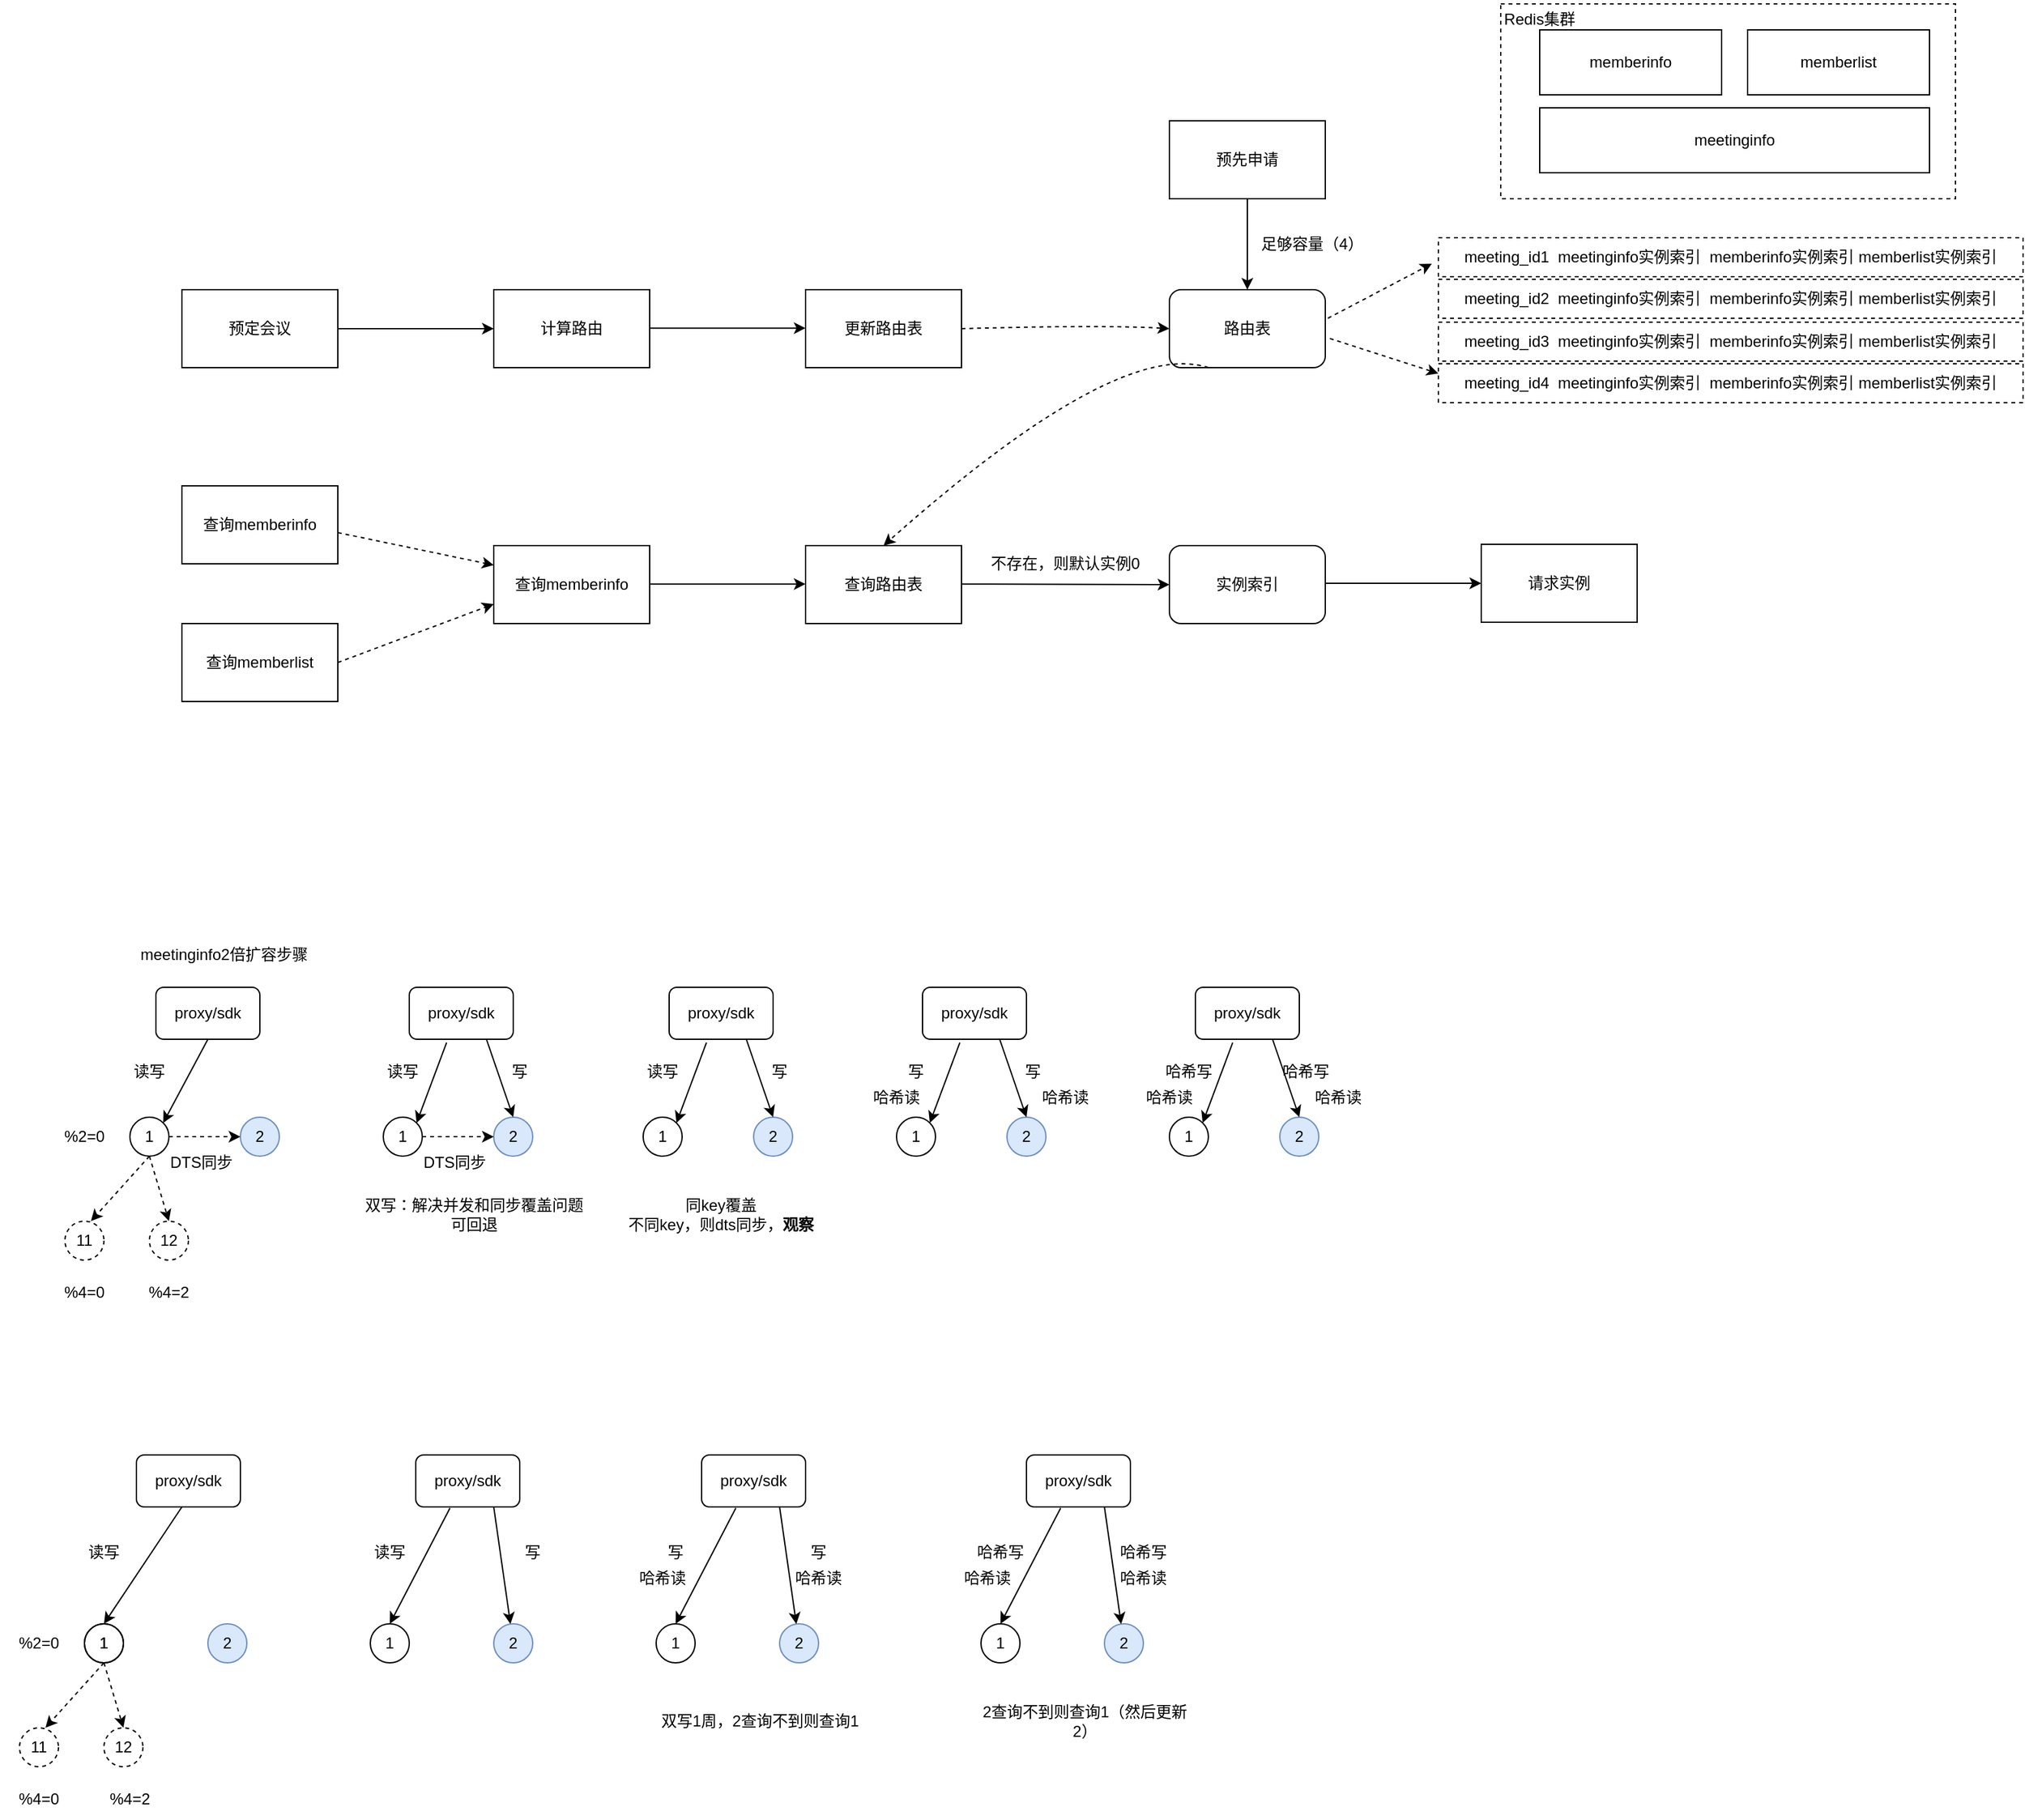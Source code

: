 <mxfile version="20.8.1" type="github">
  <diagram id="jsjYU_Txn0sp7lz1TC-h" name="第 1 页">
    <mxGraphModel dx="2792" dy="1057" grid="1" gridSize="10" guides="1" tooltips="1" connect="1" arrows="1" fold="1" page="1" pageScale="1" pageWidth="827" pageHeight="1169" math="0" shadow="0">
      <root>
        <mxCell id="0" />
        <mxCell id="1" parent="0" />
        <mxCell id="PvWVyQyE4sZmbcHrZHed-1" value="路由表" style="rounded=1;whiteSpace=wrap;html=1;" vertex="1" parent="1">
          <mxGeometry x="860" y="373" width="120" height="60" as="geometry" />
        </mxCell>
        <mxCell id="PvWVyQyE4sZmbcHrZHed-2" value="预先申请" style="rounded=0;whiteSpace=wrap;html=1;" vertex="1" parent="1">
          <mxGeometry x="860" y="243" width="120" height="60" as="geometry" />
        </mxCell>
        <mxCell id="PvWVyQyE4sZmbcHrZHed-3" value="" style="endArrow=classic;html=1;rounded=0;exitX=0.5;exitY=1;exitDx=0;exitDy=0;" edge="1" parent="1" source="PvWVyQyE4sZmbcHrZHed-2" target="PvWVyQyE4sZmbcHrZHed-1">
          <mxGeometry width="50" height="50" relative="1" as="geometry">
            <mxPoint x="650" y="733" as="sourcePoint" />
            <mxPoint x="700" y="683" as="targetPoint" />
          </mxGeometry>
        </mxCell>
        <mxCell id="PvWVyQyE4sZmbcHrZHed-4" value="足够容量（4）" style="rounded=0;whiteSpace=wrap;html=1;fillColor=none;strokeColor=none;" vertex="1" parent="1">
          <mxGeometry x="920" y="323" width="100" height="30" as="geometry" />
        </mxCell>
        <mxCell id="PvWVyQyE4sZmbcHrZHed-5" value="meeting_id1&amp;nbsp; meetinginfo实例索引&amp;nbsp; memberinfo实例索引 memberlist实例索引" style="rounded=0;whiteSpace=wrap;html=1;fillColor=none;dashed=1;" vertex="1" parent="1">
          <mxGeometry x="1067" y="333" width="450" height="30" as="geometry" />
        </mxCell>
        <mxCell id="PvWVyQyE4sZmbcHrZHed-6" value="meeting_id2&amp;nbsp; meetinginfo实例索引&amp;nbsp; memberinfo实例索引 memberlist实例索引" style="rounded=0;whiteSpace=wrap;html=1;fillColor=none;dashed=1;" vertex="1" parent="1">
          <mxGeometry x="1067" y="365" width="450" height="30" as="geometry" />
        </mxCell>
        <mxCell id="PvWVyQyE4sZmbcHrZHed-7" value="meeting_id3&amp;nbsp; meetinginfo实例索引&amp;nbsp; memberinfo实例索引 memberlist实例索引" style="rounded=0;whiteSpace=wrap;html=1;fillColor=none;dashed=1;" vertex="1" parent="1">
          <mxGeometry x="1067" y="398" width="450" height="30" as="geometry" />
        </mxCell>
        <mxCell id="PvWVyQyE4sZmbcHrZHed-8" value="meeting_id4&amp;nbsp; meetinginfo实例索引&amp;nbsp; memberinfo实例索引 memberlist实例索引" style="rounded=0;whiteSpace=wrap;html=1;fillColor=none;dashed=1;" vertex="1" parent="1">
          <mxGeometry x="1067" y="430" width="450" height="30" as="geometry" />
        </mxCell>
        <mxCell id="PvWVyQyE4sZmbcHrZHed-9" value="" style="endArrow=classic;html=1;rounded=0;dashed=1;" edge="1" parent="1">
          <mxGeometry width="50" height="50" relative="1" as="geometry">
            <mxPoint x="982" y="395" as="sourcePoint" />
            <mxPoint x="1062" y="353" as="targetPoint" />
          </mxGeometry>
        </mxCell>
        <mxCell id="PvWVyQyE4sZmbcHrZHed-10" value="" style="endArrow=classic;html=1;rounded=0;dashed=1;exitX=1.029;exitY=0.626;exitDx=0;exitDy=0;exitPerimeter=0;entryX=0;entryY=0.25;entryDx=0;entryDy=0;" edge="1" parent="1" source="PvWVyQyE4sZmbcHrZHed-1" target="PvWVyQyE4sZmbcHrZHed-8">
          <mxGeometry width="50" height="50" relative="1" as="geometry">
            <mxPoint x="992" y="405" as="sourcePoint" />
            <mxPoint x="1072" y="363" as="targetPoint" />
          </mxGeometry>
        </mxCell>
        <mxCell id="PvWVyQyE4sZmbcHrZHed-17" value="预定会议" style="rounded=0;whiteSpace=wrap;html=1;" vertex="1" parent="1">
          <mxGeometry x="100" y="373" width="120" height="60" as="geometry" />
        </mxCell>
        <mxCell id="PvWVyQyE4sZmbcHrZHed-18" value="计算路由" style="rounded=0;whiteSpace=wrap;html=1;" vertex="1" parent="1">
          <mxGeometry x="340" y="373" width="120" height="60" as="geometry" />
        </mxCell>
        <mxCell id="PvWVyQyE4sZmbcHrZHed-19" value="更新路由表" style="rounded=0;whiteSpace=wrap;html=1;" vertex="1" parent="1">
          <mxGeometry x="580" y="373" width="120" height="60" as="geometry" />
        </mxCell>
        <mxCell id="PvWVyQyE4sZmbcHrZHed-20" value="" style="rounded=0;whiteSpace=wrap;html=1;dashed=1;fillColor=none;" vertex="1" parent="1">
          <mxGeometry x="1115" y="153" width="350" height="150" as="geometry" />
        </mxCell>
        <mxCell id="PvWVyQyE4sZmbcHrZHed-21" value="meetinginfo" style="rounded=0;whiteSpace=wrap;html=1;fillColor=none;" vertex="1" parent="1">
          <mxGeometry x="1145" y="233" width="300" height="50" as="geometry" />
        </mxCell>
        <mxCell id="PvWVyQyE4sZmbcHrZHed-22" value="memberinfo" style="rounded=0;whiteSpace=wrap;html=1;fillColor=none;" vertex="1" parent="1">
          <mxGeometry x="1145" y="173" width="140" height="50" as="geometry" />
        </mxCell>
        <mxCell id="PvWVyQyE4sZmbcHrZHed-23" value="memberlist" style="rounded=0;whiteSpace=wrap;html=1;fillColor=none;" vertex="1" parent="1">
          <mxGeometry x="1305" y="173" width="140" height="50" as="geometry" />
        </mxCell>
        <mxCell id="PvWVyQyE4sZmbcHrZHed-24" value="Redis集群" style="rounded=0;whiteSpace=wrap;html=1;fillColor=none;strokeColor=none;" vertex="1" parent="1">
          <mxGeometry x="1095" y="150" width="100" height="30" as="geometry" />
        </mxCell>
        <mxCell id="PvWVyQyE4sZmbcHrZHed-25" value="" style="endArrow=classic;html=1;rounded=0;exitX=0.5;exitY=1;exitDx=0;exitDy=0;entryX=0;entryY=0.5;entryDx=0;entryDy=0;" edge="1" parent="1" target="PvWVyQyE4sZmbcHrZHed-18">
          <mxGeometry x="1" y="198" width="50" height="50" relative="1" as="geometry">
            <mxPoint x="220" y="403" as="sourcePoint" />
            <mxPoint x="220" y="473" as="targetPoint" />
            <mxPoint x="-173" y="196" as="offset" />
          </mxGeometry>
        </mxCell>
        <mxCell id="PvWVyQyE4sZmbcHrZHed-26" value="" style="endArrow=classic;html=1;rounded=0;exitX=0.5;exitY=1;exitDx=0;exitDy=0;entryX=0;entryY=0.5;entryDx=0;entryDy=0;" edge="1" parent="1">
          <mxGeometry x="1" y="198" width="50" height="50" relative="1" as="geometry">
            <mxPoint x="460" y="402.58" as="sourcePoint" />
            <mxPoint x="580" y="402.58" as="targetPoint" />
            <mxPoint x="-173" y="196" as="offset" />
          </mxGeometry>
        </mxCell>
        <mxCell id="PvWVyQyE4sZmbcHrZHed-27" value="" style="curved=1;endArrow=classic;html=1;rounded=0;dashed=1;exitX=1;exitY=0.5;exitDx=0;exitDy=0;entryX=0;entryY=0.5;entryDx=0;entryDy=0;" edge="1" parent="1" source="PvWVyQyE4sZmbcHrZHed-19" target="PvWVyQyE4sZmbcHrZHed-1">
          <mxGeometry width="50" height="50" relative="1" as="geometry">
            <mxPoint x="410" y="400" as="sourcePoint" />
            <mxPoint x="460" y="350" as="targetPoint" />
            <Array as="points">
              <mxPoint x="810" y="400" />
            </Array>
          </mxGeometry>
        </mxCell>
        <mxCell id="PvWVyQyE4sZmbcHrZHed-28" value="查询memberinfo" style="rounded=0;whiteSpace=wrap;html=1;" vertex="1" parent="1">
          <mxGeometry x="100" y="524" width="120" height="60" as="geometry" />
        </mxCell>
        <mxCell id="PvWVyQyE4sZmbcHrZHed-29" value="查询memberlist" style="rounded=0;whiteSpace=wrap;html=1;" vertex="1" parent="1">
          <mxGeometry x="100" y="630" width="120" height="60" as="geometry" />
        </mxCell>
        <mxCell id="PvWVyQyE4sZmbcHrZHed-30" value="查询memberinfo" style="rounded=0;whiteSpace=wrap;html=1;" vertex="1" parent="1">
          <mxGeometry x="340" y="570" width="120" height="60" as="geometry" />
        </mxCell>
        <mxCell id="PvWVyQyE4sZmbcHrZHed-31" value="" style="endArrow=classic;html=1;rounded=0;dashed=1;entryX=0;entryY=0.25;entryDx=0;entryDy=0;" edge="1" parent="1" target="PvWVyQyE4sZmbcHrZHed-30">
          <mxGeometry width="50" height="50" relative="1" as="geometry">
            <mxPoint x="220" y="560" as="sourcePoint" />
            <mxPoint x="270" y="510" as="targetPoint" />
          </mxGeometry>
        </mxCell>
        <mxCell id="PvWVyQyE4sZmbcHrZHed-32" value="" style="endArrow=classic;html=1;rounded=0;dashed=1;entryX=0;entryY=0.75;entryDx=0;entryDy=0;exitX=1;exitY=0.5;exitDx=0;exitDy=0;" edge="1" parent="1" source="PvWVyQyE4sZmbcHrZHed-29" target="PvWVyQyE4sZmbcHrZHed-30">
          <mxGeometry width="50" height="50" relative="1" as="geometry">
            <mxPoint x="230" y="570" as="sourcePoint" />
            <mxPoint x="350" y="595" as="targetPoint" />
          </mxGeometry>
        </mxCell>
        <mxCell id="PvWVyQyE4sZmbcHrZHed-33" value="查询路由表" style="rounded=0;whiteSpace=wrap;html=1;" vertex="1" parent="1">
          <mxGeometry x="580" y="570" width="120" height="60" as="geometry" />
        </mxCell>
        <mxCell id="PvWVyQyE4sZmbcHrZHed-34" value="" style="curved=1;endArrow=classic;html=1;rounded=0;dashed=1;exitX=0.25;exitY=1;exitDx=0;exitDy=0;entryX=0.5;entryY=0;entryDx=0;entryDy=0;" edge="1" parent="1" source="PvWVyQyE4sZmbcHrZHed-1" target="PvWVyQyE4sZmbcHrZHed-33">
          <mxGeometry width="50" height="50" relative="1" as="geometry">
            <mxPoint x="710" y="413" as="sourcePoint" />
            <mxPoint x="870" y="413" as="targetPoint" />
            <Array as="points">
              <mxPoint x="820" y="410" />
            </Array>
          </mxGeometry>
        </mxCell>
        <mxCell id="PvWVyQyE4sZmbcHrZHed-35" value="" style="endArrow=classic;html=1;rounded=0;exitX=0.5;exitY=1;exitDx=0;exitDy=0;entryX=0;entryY=0.5;entryDx=0;entryDy=0;" edge="1" parent="1">
          <mxGeometry x="1" y="198" width="50" height="50" relative="1" as="geometry">
            <mxPoint x="460" y="599.58" as="sourcePoint" />
            <mxPoint x="580" y="599.58" as="targetPoint" />
            <mxPoint x="-173" y="196" as="offset" />
          </mxGeometry>
        </mxCell>
        <mxCell id="PvWVyQyE4sZmbcHrZHed-36" value="实例索引" style="rounded=1;whiteSpace=wrap;html=1;" vertex="1" parent="1">
          <mxGeometry x="860" y="570" width="120" height="60" as="geometry" />
        </mxCell>
        <mxCell id="PvWVyQyE4sZmbcHrZHed-37" value="" style="endArrow=classic;html=1;rounded=0;exitX=0.5;exitY=1;exitDx=0;exitDy=0;entryX=0;entryY=0.5;entryDx=0;entryDy=0;" edge="1" parent="1" target="PvWVyQyE4sZmbcHrZHed-36">
          <mxGeometry x="1" y="198" width="50" height="50" relative="1" as="geometry">
            <mxPoint x="700" y="599.58" as="sourcePoint" />
            <mxPoint x="820" y="599.58" as="targetPoint" />
            <mxPoint x="-173" y="196" as="offset" />
          </mxGeometry>
        </mxCell>
        <mxCell id="PvWVyQyE4sZmbcHrZHed-38" value="不存在，则默认实例0" style="rounded=0;whiteSpace=wrap;html=1;fillColor=none;strokeColor=none;" vertex="1" parent="1">
          <mxGeometry x="720" y="569" width="120" height="30" as="geometry" />
        </mxCell>
        <mxCell id="PvWVyQyE4sZmbcHrZHed-39" value="请求实例" style="rounded=0;whiteSpace=wrap;html=1;" vertex="1" parent="1">
          <mxGeometry x="1100" y="569" width="120" height="60" as="geometry" />
        </mxCell>
        <mxCell id="PvWVyQyE4sZmbcHrZHed-40" value="" style="endArrow=classic;html=1;rounded=0;exitX=0.5;exitY=1;exitDx=0;exitDy=0;entryX=0;entryY=0.5;entryDx=0;entryDy=0;" edge="1" parent="1">
          <mxGeometry x="1" y="198" width="50" height="50" relative="1" as="geometry">
            <mxPoint x="980" y="599.0" as="sourcePoint" />
            <mxPoint x="1100" y="599.0" as="targetPoint" />
            <mxPoint x="-173" y="196" as="offset" />
          </mxGeometry>
        </mxCell>
        <mxCell id="PvWVyQyE4sZmbcHrZHed-41" value="1" style="ellipse;whiteSpace=wrap;html=1;aspect=fixed;fillColor=none;" vertex="1" parent="1">
          <mxGeometry x="60" y="1010" width="30" height="30" as="geometry" />
        </mxCell>
        <mxCell id="PvWVyQyE4sZmbcHrZHed-42" value="proxy/sdk" style="rounded=1;whiteSpace=wrap;html=1;fillColor=none;" vertex="1" parent="1">
          <mxGeometry x="80" y="910" width="80" height="40" as="geometry" />
        </mxCell>
        <mxCell id="PvWVyQyE4sZmbcHrZHed-43" value="2" style="ellipse;whiteSpace=wrap;html=1;aspect=fixed;fillColor=#dae8fc;strokeColor=#6c8ebf;" vertex="1" parent="1">
          <mxGeometry x="145" y="1010" width="30" height="30" as="geometry" />
        </mxCell>
        <mxCell id="PvWVyQyE4sZmbcHrZHed-44" value="" style="endArrow=classic;html=1;rounded=0;exitX=0.5;exitY=1;exitDx=0;exitDy=0;entryX=1;entryY=0;entryDx=0;entryDy=0;" edge="1" parent="1" source="PvWVyQyE4sZmbcHrZHed-42" target="PvWVyQyE4sZmbcHrZHed-41">
          <mxGeometry width="50" height="50" relative="1" as="geometry">
            <mxPoint x="780" y="850" as="sourcePoint" />
            <mxPoint x="830" y="800" as="targetPoint" />
          </mxGeometry>
        </mxCell>
        <mxCell id="PvWVyQyE4sZmbcHrZHed-45" value="读写" style="rounded=0;whiteSpace=wrap;html=1;fillColor=none;strokeColor=none;" vertex="1" parent="1">
          <mxGeometry x="45" y="960" width="60" height="30" as="geometry" />
        </mxCell>
        <mxCell id="PvWVyQyE4sZmbcHrZHed-46" value="meetinginfo2倍扩容步骤" style="rounded=0;whiteSpace=wrap;html=1;fillColor=none;strokeColor=none;" vertex="1" parent="1">
          <mxGeometry x="55" y="870" width="155" height="30" as="geometry" />
        </mxCell>
        <mxCell id="PvWVyQyE4sZmbcHrZHed-48" value="" style="endArrow=classic;html=1;rounded=0;dashed=1;entryX=0;entryY=0.5;entryDx=0;entryDy=0;exitX=1;exitY=0.5;exitDx=0;exitDy=0;" edge="1" parent="1" target="PvWVyQyE4sZmbcHrZHed-43">
          <mxGeometry width="50" height="50" relative="1" as="geometry">
            <mxPoint x="90" y="1025.0" as="sourcePoint" />
            <mxPoint x="210" y="980" as="targetPoint" />
          </mxGeometry>
        </mxCell>
        <mxCell id="PvWVyQyE4sZmbcHrZHed-49" value="DTS同步" style="rounded=0;whiteSpace=wrap;html=1;fillColor=none;strokeColor=none;" vertex="1" parent="1">
          <mxGeometry x="85" y="1030" width="60" height="30" as="geometry" />
        </mxCell>
        <mxCell id="PvWVyQyE4sZmbcHrZHed-50" value="1" style="ellipse;whiteSpace=wrap;html=1;aspect=fixed;fillColor=none;" vertex="1" parent="1">
          <mxGeometry x="255" y="1010" width="30" height="30" as="geometry" />
        </mxCell>
        <mxCell id="PvWVyQyE4sZmbcHrZHed-51" value="proxy/sdk" style="rounded=1;whiteSpace=wrap;html=1;fillColor=none;" vertex="1" parent="1">
          <mxGeometry x="275" y="910" width="80" height="40" as="geometry" />
        </mxCell>
        <mxCell id="PvWVyQyE4sZmbcHrZHed-52" value="2" style="ellipse;whiteSpace=wrap;html=1;aspect=fixed;fillColor=#dae8fc;strokeColor=#6c8ebf;" vertex="1" parent="1">
          <mxGeometry x="340" y="1010" width="30" height="30" as="geometry" />
        </mxCell>
        <mxCell id="PvWVyQyE4sZmbcHrZHed-53" value="" style="endArrow=classic;html=1;rounded=0;exitX=0.359;exitY=1.064;exitDx=0;exitDy=0;entryX=1;entryY=0;entryDx=0;entryDy=0;exitPerimeter=0;" edge="1" parent="1" source="PvWVyQyE4sZmbcHrZHed-51" target="PvWVyQyE4sZmbcHrZHed-50">
          <mxGeometry width="50" height="50" relative="1" as="geometry">
            <mxPoint x="975" y="850" as="sourcePoint" />
            <mxPoint x="1025" y="800" as="targetPoint" />
          </mxGeometry>
        </mxCell>
        <mxCell id="PvWVyQyE4sZmbcHrZHed-54" value="读写" style="rounded=0;whiteSpace=wrap;html=1;fillColor=none;strokeColor=none;" vertex="1" parent="1">
          <mxGeometry x="240" y="960" width="60" height="30" as="geometry" />
        </mxCell>
        <mxCell id="PvWVyQyE4sZmbcHrZHed-55" value="" style="endArrow=classic;html=1;rounded=0;dashed=1;entryX=0;entryY=0.5;entryDx=0;entryDy=0;exitX=1;exitY=0.5;exitDx=0;exitDy=0;" edge="1" parent="1" target="PvWVyQyE4sZmbcHrZHed-52">
          <mxGeometry width="50" height="50" relative="1" as="geometry">
            <mxPoint x="285" y="1025" as="sourcePoint" />
            <mxPoint x="405" y="980" as="targetPoint" />
          </mxGeometry>
        </mxCell>
        <mxCell id="PvWVyQyE4sZmbcHrZHed-56" value="DTS同步" style="rounded=0;whiteSpace=wrap;html=1;fillColor=none;strokeColor=none;" vertex="1" parent="1">
          <mxGeometry x="280" y="1030" width="60" height="30" as="geometry" />
        </mxCell>
        <mxCell id="PvWVyQyE4sZmbcHrZHed-57" value="" style="endArrow=classic;html=1;rounded=0;exitX=0.5;exitY=1;exitDx=0;exitDy=0;entryX=0.5;entryY=0;entryDx=0;entryDy=0;" edge="1" parent="1" target="PvWVyQyE4sZmbcHrZHed-52">
          <mxGeometry width="50" height="50" relative="1" as="geometry">
            <mxPoint x="334.39" y="950.0" as="sourcePoint" />
            <mxPoint x="299.997" y="1014.393" as="targetPoint" />
          </mxGeometry>
        </mxCell>
        <mxCell id="PvWVyQyE4sZmbcHrZHed-59" value="写" style="rounded=0;whiteSpace=wrap;html=1;fillColor=none;strokeColor=none;" vertex="1" parent="1">
          <mxGeometry x="330" y="960" width="60" height="30" as="geometry" />
        </mxCell>
        <mxCell id="PvWVyQyE4sZmbcHrZHed-60" value="1" style="ellipse;whiteSpace=wrap;html=1;aspect=fixed;fillColor=none;" vertex="1" parent="1">
          <mxGeometry x="455" y="1010" width="30" height="30" as="geometry" />
        </mxCell>
        <mxCell id="PvWVyQyE4sZmbcHrZHed-61" value="proxy/sdk" style="rounded=1;whiteSpace=wrap;html=1;fillColor=none;" vertex="1" parent="1">
          <mxGeometry x="475" y="910" width="80" height="40" as="geometry" />
        </mxCell>
        <mxCell id="PvWVyQyE4sZmbcHrZHed-62" value="2" style="ellipse;whiteSpace=wrap;html=1;aspect=fixed;fillColor=#dae8fc;strokeColor=#6c8ebf;" vertex="1" parent="1">
          <mxGeometry x="540" y="1010" width="30" height="30" as="geometry" />
        </mxCell>
        <mxCell id="PvWVyQyE4sZmbcHrZHed-63" value="" style="endArrow=classic;html=1;rounded=0;exitX=0.359;exitY=1.064;exitDx=0;exitDy=0;entryX=1;entryY=0;entryDx=0;entryDy=0;exitPerimeter=0;" edge="1" parent="1" source="PvWVyQyE4sZmbcHrZHed-61" target="PvWVyQyE4sZmbcHrZHed-60">
          <mxGeometry width="50" height="50" relative="1" as="geometry">
            <mxPoint x="1175" y="850" as="sourcePoint" />
            <mxPoint x="1225" y="800" as="targetPoint" />
          </mxGeometry>
        </mxCell>
        <mxCell id="PvWVyQyE4sZmbcHrZHed-64" value="读写" style="rounded=0;whiteSpace=wrap;html=1;fillColor=none;strokeColor=none;" vertex="1" parent="1">
          <mxGeometry x="440" y="960" width="60" height="30" as="geometry" />
        </mxCell>
        <mxCell id="PvWVyQyE4sZmbcHrZHed-67" value="" style="endArrow=classic;html=1;rounded=0;exitX=0.5;exitY=1;exitDx=0;exitDy=0;entryX=0.5;entryY=0;entryDx=0;entryDy=0;" edge="1" parent="1" target="PvWVyQyE4sZmbcHrZHed-62">
          <mxGeometry width="50" height="50" relative="1" as="geometry">
            <mxPoint x="534.39" y="950.0" as="sourcePoint" />
            <mxPoint x="499.997" y="1014.393" as="targetPoint" />
          </mxGeometry>
        </mxCell>
        <mxCell id="PvWVyQyE4sZmbcHrZHed-68" value="写" style="rounded=0;whiteSpace=wrap;html=1;fillColor=none;strokeColor=none;" vertex="1" parent="1">
          <mxGeometry x="530" y="960" width="60" height="30" as="geometry" />
        </mxCell>
        <mxCell id="PvWVyQyE4sZmbcHrZHed-69" value="1" style="ellipse;whiteSpace=wrap;html=1;aspect=fixed;fillColor=none;" vertex="1" parent="1">
          <mxGeometry x="650" y="1010" width="30" height="30" as="geometry" />
        </mxCell>
        <mxCell id="PvWVyQyE4sZmbcHrZHed-70" value="proxy/sdk" style="rounded=1;whiteSpace=wrap;html=1;fillColor=none;" vertex="1" parent="1">
          <mxGeometry x="670" y="910" width="80" height="40" as="geometry" />
        </mxCell>
        <mxCell id="PvWVyQyE4sZmbcHrZHed-71" value="2" style="ellipse;whiteSpace=wrap;html=1;aspect=fixed;fillColor=#dae8fc;strokeColor=#6c8ebf;" vertex="1" parent="1">
          <mxGeometry x="735" y="1010" width="30" height="30" as="geometry" />
        </mxCell>
        <mxCell id="PvWVyQyE4sZmbcHrZHed-72" value="" style="endArrow=classic;html=1;rounded=0;exitX=0.359;exitY=1.064;exitDx=0;exitDy=0;entryX=1;entryY=0;entryDx=0;entryDy=0;exitPerimeter=0;" edge="1" parent="1" source="PvWVyQyE4sZmbcHrZHed-70" target="PvWVyQyE4sZmbcHrZHed-69">
          <mxGeometry width="50" height="50" relative="1" as="geometry">
            <mxPoint x="1370" y="850" as="sourcePoint" />
            <mxPoint x="1420" y="800" as="targetPoint" />
          </mxGeometry>
        </mxCell>
        <mxCell id="PvWVyQyE4sZmbcHrZHed-73" value="" style="endArrow=classic;html=1;rounded=0;exitX=0.5;exitY=1;exitDx=0;exitDy=0;entryX=0.5;entryY=0;entryDx=0;entryDy=0;" edge="1" parent="1" target="PvWVyQyE4sZmbcHrZHed-71">
          <mxGeometry width="50" height="50" relative="1" as="geometry">
            <mxPoint x="729.39" y="950.0" as="sourcePoint" />
            <mxPoint x="694.997" y="1014.393" as="targetPoint" />
          </mxGeometry>
        </mxCell>
        <mxCell id="PvWVyQyE4sZmbcHrZHed-74" value="写" style="rounded=0;whiteSpace=wrap;html=1;fillColor=none;strokeColor=none;" vertex="1" parent="1">
          <mxGeometry x="725" y="960" width="60" height="30" as="geometry" />
        </mxCell>
        <mxCell id="PvWVyQyE4sZmbcHrZHed-75" value="写" style="rounded=0;whiteSpace=wrap;html=1;fillColor=none;strokeColor=none;" vertex="1" parent="1">
          <mxGeometry x="635" y="960" width="60" height="30" as="geometry" />
        </mxCell>
        <mxCell id="PvWVyQyE4sZmbcHrZHed-76" value="哈希读" style="rounded=0;whiteSpace=wrap;html=1;fillColor=none;strokeColor=none;" vertex="1" parent="1">
          <mxGeometry x="620" y="980" width="60" height="30" as="geometry" />
        </mxCell>
        <mxCell id="PvWVyQyE4sZmbcHrZHed-77" value="哈希读" style="rounded=0;whiteSpace=wrap;html=1;fillColor=none;strokeColor=none;" vertex="1" parent="1">
          <mxGeometry x="750" y="980" width="60" height="30" as="geometry" />
        </mxCell>
        <mxCell id="PvWVyQyE4sZmbcHrZHed-78" value="1" style="ellipse;whiteSpace=wrap;html=1;aspect=fixed;fillColor=none;" vertex="1" parent="1">
          <mxGeometry x="860" y="1010" width="30" height="30" as="geometry" />
        </mxCell>
        <mxCell id="PvWVyQyE4sZmbcHrZHed-79" value="proxy/sdk" style="rounded=1;whiteSpace=wrap;html=1;fillColor=none;" vertex="1" parent="1">
          <mxGeometry x="880" y="910" width="80" height="40" as="geometry" />
        </mxCell>
        <mxCell id="PvWVyQyE4sZmbcHrZHed-80" value="2" style="ellipse;whiteSpace=wrap;html=1;aspect=fixed;fillColor=#dae8fc;strokeColor=#6c8ebf;" vertex="1" parent="1">
          <mxGeometry x="945" y="1010" width="30" height="30" as="geometry" />
        </mxCell>
        <mxCell id="PvWVyQyE4sZmbcHrZHed-81" value="" style="endArrow=classic;html=1;rounded=0;exitX=0.359;exitY=1.064;exitDx=0;exitDy=0;entryX=1;entryY=0;entryDx=0;entryDy=0;exitPerimeter=0;" edge="1" parent="1" source="PvWVyQyE4sZmbcHrZHed-79" target="PvWVyQyE4sZmbcHrZHed-78">
          <mxGeometry width="50" height="50" relative="1" as="geometry">
            <mxPoint x="1580" y="850" as="sourcePoint" />
            <mxPoint x="1630" y="800" as="targetPoint" />
          </mxGeometry>
        </mxCell>
        <mxCell id="PvWVyQyE4sZmbcHrZHed-82" value="" style="endArrow=classic;html=1;rounded=0;exitX=0.5;exitY=1;exitDx=0;exitDy=0;entryX=0.5;entryY=0;entryDx=0;entryDy=0;" edge="1" parent="1" target="PvWVyQyE4sZmbcHrZHed-80">
          <mxGeometry width="50" height="50" relative="1" as="geometry">
            <mxPoint x="939.39" y="950.0" as="sourcePoint" />
            <mxPoint x="904.997" y="1014.393" as="targetPoint" />
          </mxGeometry>
        </mxCell>
        <mxCell id="PvWVyQyE4sZmbcHrZHed-83" value="哈希写" style="rounded=0;whiteSpace=wrap;html=1;fillColor=none;strokeColor=none;" vertex="1" parent="1">
          <mxGeometry x="935" y="960" width="60" height="30" as="geometry" />
        </mxCell>
        <mxCell id="PvWVyQyE4sZmbcHrZHed-84" value="哈希写" style="rounded=0;whiteSpace=wrap;html=1;fillColor=none;strokeColor=none;" vertex="1" parent="1">
          <mxGeometry x="845" y="960" width="60" height="30" as="geometry" />
        </mxCell>
        <mxCell id="PvWVyQyE4sZmbcHrZHed-85" value="哈希读" style="rounded=0;whiteSpace=wrap;html=1;fillColor=none;strokeColor=none;" vertex="1" parent="1">
          <mxGeometry x="960" y="980" width="60" height="30" as="geometry" />
        </mxCell>
        <mxCell id="PvWVyQyE4sZmbcHrZHed-86" value="哈希读" style="rounded=0;whiteSpace=wrap;html=1;fillColor=none;strokeColor=none;" vertex="1" parent="1">
          <mxGeometry x="830" y="980" width="60" height="30" as="geometry" />
        </mxCell>
        <mxCell id="PvWVyQyE4sZmbcHrZHed-87" value="双写：解决并发和同步覆盖问题&lt;br&gt;可回退" style="rounded=0;whiteSpace=wrap;html=1;fillColor=none;strokeColor=none;" vertex="1" parent="1">
          <mxGeometry x="240" y="1070" width="170" height="30" as="geometry" />
        </mxCell>
        <mxCell id="PvWVyQyE4sZmbcHrZHed-88" value="同key覆盖&lt;br&gt;不同key，则dts同步，&lt;b&gt;观察&lt;/b&gt;" style="rounded=0;whiteSpace=wrap;html=1;fillColor=none;strokeColor=none;" vertex="1" parent="1">
          <mxGeometry x="430" y="1070" width="170" height="30" as="geometry" />
        </mxCell>
        <mxCell id="PvWVyQyE4sZmbcHrZHed-89" value="" style="endArrow=classic;html=1;rounded=0;exitX=0.5;exitY=1;exitDx=0;exitDy=0;dashed=1;" edge="1" parent="1" source="PvWVyQyE4sZmbcHrZHed-41">
          <mxGeometry width="50" height="50" relative="1" as="geometry">
            <mxPoint x="780" y="810" as="sourcePoint" />
            <mxPoint x="30" y="1090" as="targetPoint" />
          </mxGeometry>
        </mxCell>
        <mxCell id="PvWVyQyE4sZmbcHrZHed-90" value="" style="endArrow=classic;html=1;rounded=0;exitX=0.5;exitY=1;exitDx=0;exitDy=0;dashed=1;" edge="1" parent="1" source="PvWVyQyE4sZmbcHrZHed-41">
          <mxGeometry width="50" height="50" relative="1" as="geometry">
            <mxPoint x="85" y="1050" as="sourcePoint" />
            <mxPoint x="90" y="1090" as="targetPoint" />
          </mxGeometry>
        </mxCell>
        <mxCell id="PvWVyQyE4sZmbcHrZHed-91" value="11" style="ellipse;whiteSpace=wrap;html=1;aspect=fixed;fillColor=none;dashed=1;" vertex="1" parent="1">
          <mxGeometry x="10" y="1090" width="30" height="30" as="geometry" />
        </mxCell>
        <mxCell id="PvWVyQyE4sZmbcHrZHed-92" value="12" style="ellipse;whiteSpace=wrap;html=1;aspect=fixed;fillColor=none;dashed=1;" vertex="1" parent="1">
          <mxGeometry x="75" y="1090" width="30" height="30" as="geometry" />
        </mxCell>
        <mxCell id="PvWVyQyE4sZmbcHrZHed-93" value="%4=0" style="rounded=0;whiteSpace=wrap;html=1;fillColor=none;strokeColor=none;" vertex="1" parent="1">
          <mxGeometry x="-5" y="1130" width="60" height="30" as="geometry" />
        </mxCell>
        <mxCell id="PvWVyQyE4sZmbcHrZHed-94" value="%4=2" style="rounded=0;whiteSpace=wrap;html=1;fillColor=none;strokeColor=none;" vertex="1" parent="1">
          <mxGeometry x="60" y="1130" width="60" height="30" as="geometry" />
        </mxCell>
        <mxCell id="PvWVyQyE4sZmbcHrZHed-95" value="%2=0" style="rounded=0;whiteSpace=wrap;html=1;fillColor=none;strokeColor=none;" vertex="1" parent="1">
          <mxGeometry x="-5" y="1010" width="60" height="30" as="geometry" />
        </mxCell>
        <mxCell id="PvWVyQyE4sZmbcHrZHed-96" value="proxy/sdk" style="rounded=1;whiteSpace=wrap;html=1;fillColor=none;" vertex="1" parent="1">
          <mxGeometry x="65" y="1270" width="80" height="40" as="geometry" />
        </mxCell>
        <mxCell id="PvWVyQyE4sZmbcHrZHed-97" value="1" style="ellipse;whiteSpace=wrap;html=1;aspect=fixed;fillColor=none;" vertex="1" parent="1">
          <mxGeometry x="25" y="1400" width="30" height="30" as="geometry" />
        </mxCell>
        <mxCell id="PvWVyQyE4sZmbcHrZHed-98" value="" style="endArrow=classic;html=1;rounded=0;exitX=0.5;exitY=1;exitDx=0;exitDy=0;entryX=0.5;entryY=0;entryDx=0;entryDy=0;" edge="1" parent="1" target="PvWVyQyE4sZmbcHrZHed-97">
          <mxGeometry width="50" height="50" relative="1" as="geometry">
            <mxPoint x="100" y="1310.0" as="sourcePoint" />
            <mxPoint x="65.607" y="1374.393" as="targetPoint" />
          </mxGeometry>
        </mxCell>
        <mxCell id="PvWVyQyE4sZmbcHrZHed-99" value="读写" style="rounded=0;whiteSpace=wrap;html=1;fillColor=none;strokeColor=none;" vertex="1" parent="1">
          <mxGeometry x="10" y="1330" width="60" height="30" as="geometry" />
        </mxCell>
        <mxCell id="PvWVyQyE4sZmbcHrZHed-100" value="2" style="ellipse;whiteSpace=wrap;html=1;aspect=fixed;fillColor=#dae8fc;strokeColor=#6c8ebf;" vertex="1" parent="1">
          <mxGeometry x="120" y="1400" width="30" height="30" as="geometry" />
        </mxCell>
        <mxCell id="PvWVyQyE4sZmbcHrZHed-101" value="proxy/sdk" style="rounded=1;whiteSpace=wrap;html=1;fillColor=none;" vertex="1" parent="1">
          <mxGeometry x="280" y="1270" width="80" height="40" as="geometry" />
        </mxCell>
        <mxCell id="PvWVyQyE4sZmbcHrZHed-102" value="1" style="ellipse;whiteSpace=wrap;html=1;aspect=fixed;fillColor=none;" vertex="1" parent="1">
          <mxGeometry x="245" y="1400" width="30" height="30" as="geometry" />
        </mxCell>
        <mxCell id="PvWVyQyE4sZmbcHrZHed-103" value="" style="endArrow=classic;html=1;rounded=0;exitX=0.329;exitY=1.022;exitDx=0;exitDy=0;entryX=0.5;entryY=0;entryDx=0;entryDy=0;exitPerimeter=0;" edge="1" parent="1" target="PvWVyQyE4sZmbcHrZHed-102" source="PvWVyQyE4sZmbcHrZHed-101">
          <mxGeometry width="50" height="50" relative="1" as="geometry">
            <mxPoint x="320" y="1310" as="sourcePoint" />
            <mxPoint x="285.607" y="1374.393" as="targetPoint" />
          </mxGeometry>
        </mxCell>
        <mxCell id="PvWVyQyE4sZmbcHrZHed-104" value="读写" style="rounded=0;whiteSpace=wrap;html=1;fillColor=none;strokeColor=none;" vertex="1" parent="1">
          <mxGeometry x="230" y="1330" width="60" height="30" as="geometry" />
        </mxCell>
        <mxCell id="PvWVyQyE4sZmbcHrZHed-105" value="2" style="ellipse;whiteSpace=wrap;html=1;aspect=fixed;fillColor=#dae8fc;strokeColor=#6c8ebf;" vertex="1" parent="1">
          <mxGeometry x="340" y="1400" width="30" height="30" as="geometry" />
        </mxCell>
        <mxCell id="PvWVyQyE4sZmbcHrZHed-106" value="" style="endArrow=classic;html=1;rounded=0;exitX=0.75;exitY=1;exitDx=0;exitDy=0;" edge="1" parent="1" source="PvWVyQyE4sZmbcHrZHed-101" target="PvWVyQyE4sZmbcHrZHed-105">
          <mxGeometry width="50" height="50" relative="1" as="geometry">
            <mxPoint x="330" y="1320" as="sourcePoint" />
            <mxPoint x="270" y="1410" as="targetPoint" />
          </mxGeometry>
        </mxCell>
        <mxCell id="PvWVyQyE4sZmbcHrZHed-107" value="写" style="rounded=0;whiteSpace=wrap;html=1;fillColor=none;strokeColor=none;" vertex="1" parent="1">
          <mxGeometry x="340" y="1330" width="60" height="30" as="geometry" />
        </mxCell>
        <mxCell id="PvWVyQyE4sZmbcHrZHed-108" value="proxy/sdk" style="rounded=1;whiteSpace=wrap;html=1;fillColor=none;" vertex="1" parent="1">
          <mxGeometry x="500" y="1270" width="80" height="40" as="geometry" />
        </mxCell>
        <mxCell id="PvWVyQyE4sZmbcHrZHed-109" value="1" style="ellipse;whiteSpace=wrap;html=1;aspect=fixed;fillColor=none;" vertex="1" parent="1">
          <mxGeometry x="465" y="1400" width="30" height="30" as="geometry" />
        </mxCell>
        <mxCell id="PvWVyQyE4sZmbcHrZHed-110" value="" style="endArrow=classic;html=1;rounded=0;exitX=0.329;exitY=1.022;exitDx=0;exitDy=0;entryX=0.5;entryY=0;entryDx=0;entryDy=0;exitPerimeter=0;" edge="1" parent="1" source="PvWVyQyE4sZmbcHrZHed-108" target="PvWVyQyE4sZmbcHrZHed-109">
          <mxGeometry width="50" height="50" relative="1" as="geometry">
            <mxPoint x="540" y="1310" as="sourcePoint" />
            <mxPoint x="505.607" y="1374.393" as="targetPoint" />
          </mxGeometry>
        </mxCell>
        <mxCell id="PvWVyQyE4sZmbcHrZHed-111" value="写" style="rounded=0;whiteSpace=wrap;html=1;fillColor=none;strokeColor=none;" vertex="1" parent="1">
          <mxGeometry x="450" y="1330" width="60" height="30" as="geometry" />
        </mxCell>
        <mxCell id="PvWVyQyE4sZmbcHrZHed-112" value="2" style="ellipse;whiteSpace=wrap;html=1;aspect=fixed;fillColor=#dae8fc;strokeColor=#6c8ebf;" vertex="1" parent="1">
          <mxGeometry x="560" y="1400" width="30" height="30" as="geometry" />
        </mxCell>
        <mxCell id="PvWVyQyE4sZmbcHrZHed-113" value="" style="endArrow=classic;html=1;rounded=0;exitX=0.75;exitY=1;exitDx=0;exitDy=0;" edge="1" parent="1" source="PvWVyQyE4sZmbcHrZHed-108" target="PvWVyQyE4sZmbcHrZHed-112">
          <mxGeometry width="50" height="50" relative="1" as="geometry">
            <mxPoint x="550" y="1320" as="sourcePoint" />
            <mxPoint x="490" y="1410" as="targetPoint" />
          </mxGeometry>
        </mxCell>
        <mxCell id="PvWVyQyE4sZmbcHrZHed-114" value="写" style="rounded=0;whiteSpace=wrap;html=1;fillColor=none;strokeColor=none;" vertex="1" parent="1">
          <mxGeometry x="560" y="1330" width="60" height="30" as="geometry" />
        </mxCell>
        <mxCell id="PvWVyQyE4sZmbcHrZHed-115" value="哈希读" style="rounded=0;whiteSpace=wrap;html=1;fillColor=none;strokeColor=none;" vertex="1" parent="1">
          <mxGeometry x="440" y="1350" width="60" height="30" as="geometry" />
        </mxCell>
        <mxCell id="PvWVyQyE4sZmbcHrZHed-116" value="哈希读" style="rounded=0;whiteSpace=wrap;html=1;fillColor=none;strokeColor=none;" vertex="1" parent="1">
          <mxGeometry x="560" y="1350" width="60" height="30" as="geometry" />
        </mxCell>
        <mxCell id="PvWVyQyE4sZmbcHrZHed-117" value="双写1周，2查询不到则查询1" style="rounded=0;whiteSpace=wrap;html=1;fillColor=none;strokeColor=none;" vertex="1" parent="1">
          <mxGeometry x="460" y="1460" width="170" height="30" as="geometry" />
        </mxCell>
        <mxCell id="PvWVyQyE4sZmbcHrZHed-118" value="proxy/sdk" style="rounded=1;whiteSpace=wrap;html=1;fillColor=none;" vertex="1" parent="1">
          <mxGeometry x="750" y="1270" width="80" height="40" as="geometry" />
        </mxCell>
        <mxCell id="PvWVyQyE4sZmbcHrZHed-119" value="1" style="ellipse;whiteSpace=wrap;html=1;aspect=fixed;fillColor=none;" vertex="1" parent="1">
          <mxGeometry x="715" y="1400" width="30" height="30" as="geometry" />
        </mxCell>
        <mxCell id="PvWVyQyE4sZmbcHrZHed-120" value="" style="endArrow=classic;html=1;rounded=0;exitX=0.329;exitY=1.022;exitDx=0;exitDy=0;entryX=0.5;entryY=0;entryDx=0;entryDy=0;exitPerimeter=0;" edge="1" parent="1" source="PvWVyQyE4sZmbcHrZHed-118" target="PvWVyQyE4sZmbcHrZHed-119">
          <mxGeometry width="50" height="50" relative="1" as="geometry">
            <mxPoint x="790" y="1310" as="sourcePoint" />
            <mxPoint x="755.607" y="1374.393" as="targetPoint" />
          </mxGeometry>
        </mxCell>
        <mxCell id="PvWVyQyE4sZmbcHrZHed-121" value="哈希写" style="rounded=0;whiteSpace=wrap;html=1;fillColor=none;strokeColor=none;" vertex="1" parent="1">
          <mxGeometry x="700" y="1330" width="60" height="30" as="geometry" />
        </mxCell>
        <mxCell id="PvWVyQyE4sZmbcHrZHed-122" value="2" style="ellipse;whiteSpace=wrap;html=1;aspect=fixed;fillColor=#dae8fc;strokeColor=#6c8ebf;" vertex="1" parent="1">
          <mxGeometry x="810" y="1400" width="30" height="30" as="geometry" />
        </mxCell>
        <mxCell id="PvWVyQyE4sZmbcHrZHed-123" value="" style="endArrow=classic;html=1;rounded=0;exitX=0.75;exitY=1;exitDx=0;exitDy=0;" edge="1" parent="1" source="PvWVyQyE4sZmbcHrZHed-118" target="PvWVyQyE4sZmbcHrZHed-122">
          <mxGeometry width="50" height="50" relative="1" as="geometry">
            <mxPoint x="800" y="1320" as="sourcePoint" />
            <mxPoint x="740" y="1410" as="targetPoint" />
          </mxGeometry>
        </mxCell>
        <mxCell id="PvWVyQyE4sZmbcHrZHed-124" value="哈希写" style="rounded=0;whiteSpace=wrap;html=1;fillColor=none;strokeColor=none;" vertex="1" parent="1">
          <mxGeometry x="810" y="1330" width="60" height="30" as="geometry" />
        </mxCell>
        <mxCell id="PvWVyQyE4sZmbcHrZHed-125" value="哈希读" style="rounded=0;whiteSpace=wrap;html=1;fillColor=none;strokeColor=none;" vertex="1" parent="1">
          <mxGeometry x="690" y="1350" width="60" height="30" as="geometry" />
        </mxCell>
        <mxCell id="PvWVyQyE4sZmbcHrZHed-126" value="哈希读" style="rounded=0;whiteSpace=wrap;html=1;fillColor=none;strokeColor=none;" vertex="1" parent="1">
          <mxGeometry x="810" y="1350" width="60" height="30" as="geometry" />
        </mxCell>
        <mxCell id="PvWVyQyE4sZmbcHrZHed-127" value="2查询不到则查询1（然后更新2）" style="rounded=0;whiteSpace=wrap;html=1;fillColor=none;strokeColor=none;" vertex="1" parent="1">
          <mxGeometry x="710" y="1460" width="170" height="30" as="geometry" />
        </mxCell>
        <mxCell id="PvWVyQyE4sZmbcHrZHed-128" value="1" style="ellipse;whiteSpace=wrap;html=1;aspect=fixed;fillColor=none;" vertex="1" parent="1">
          <mxGeometry x="25" y="1400" width="30" height="30" as="geometry" />
        </mxCell>
        <mxCell id="PvWVyQyE4sZmbcHrZHed-129" value="" style="endArrow=classic;html=1;rounded=0;exitX=0.5;exitY=1;exitDx=0;exitDy=0;dashed=1;" edge="1" parent="1" source="PvWVyQyE4sZmbcHrZHed-128">
          <mxGeometry width="50" height="50" relative="1" as="geometry">
            <mxPoint x="745" y="1200" as="sourcePoint" />
            <mxPoint x="-5" y="1480" as="targetPoint" />
          </mxGeometry>
        </mxCell>
        <mxCell id="PvWVyQyE4sZmbcHrZHed-130" value="" style="endArrow=classic;html=1;rounded=0;exitX=0.5;exitY=1;exitDx=0;exitDy=0;dashed=1;" edge="1" parent="1" source="PvWVyQyE4sZmbcHrZHed-128">
          <mxGeometry width="50" height="50" relative="1" as="geometry">
            <mxPoint x="50" y="1440" as="sourcePoint" />
            <mxPoint x="55" y="1480" as="targetPoint" />
          </mxGeometry>
        </mxCell>
        <mxCell id="PvWVyQyE4sZmbcHrZHed-131" value="11" style="ellipse;whiteSpace=wrap;html=1;aspect=fixed;fillColor=none;dashed=1;" vertex="1" parent="1">
          <mxGeometry x="-25" y="1480" width="30" height="30" as="geometry" />
        </mxCell>
        <mxCell id="PvWVyQyE4sZmbcHrZHed-132" value="12" style="ellipse;whiteSpace=wrap;html=1;aspect=fixed;fillColor=none;dashed=1;" vertex="1" parent="1">
          <mxGeometry x="40" y="1480" width="30" height="30" as="geometry" />
        </mxCell>
        <mxCell id="PvWVyQyE4sZmbcHrZHed-133" value="%4=0" style="rounded=0;whiteSpace=wrap;html=1;fillColor=none;strokeColor=none;" vertex="1" parent="1">
          <mxGeometry x="-40" y="1520" width="60" height="30" as="geometry" />
        </mxCell>
        <mxCell id="PvWVyQyE4sZmbcHrZHed-134" value="%2=0" style="rounded=0;whiteSpace=wrap;html=1;fillColor=none;strokeColor=none;" vertex="1" parent="1">
          <mxGeometry x="-40" y="1400" width="60" height="30" as="geometry" />
        </mxCell>
        <mxCell id="PvWVyQyE4sZmbcHrZHed-135" value="%4=2" style="rounded=0;whiteSpace=wrap;html=1;fillColor=none;strokeColor=none;" vertex="1" parent="1">
          <mxGeometry x="30" y="1520" width="60" height="30" as="geometry" />
        </mxCell>
      </root>
    </mxGraphModel>
  </diagram>
</mxfile>
